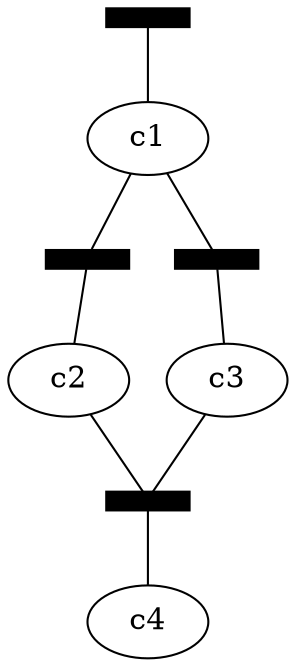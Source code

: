 // Factor Graph
digraph {
	graph [rotation=0]
	node [fontsize=14.4 penwidth=1]
	edge [arrowhead=none penwidth=1]
		c1 [label=c1 height=0.48 style=solid width=0.8]
		c2 [label=c2 height=0.48 style=solid width=0.8]
		c3 [label=c3 height=0.48 style=solid width=0.8]
		c4 [label=c4 height=0.48 style=solid width=0.8]
		"f(c1)" [label="" color=black fixedsize=true height=0.12 shape=rect style=filled width=0.5599999999999999]
		"f(c1,c2)" [label="" color=black fixedsize=true height=0.12 shape=rect style=filled width=0.5599999999999999]
		"f(c1,c3)" [label="" color=black fixedsize=true height=0.12 shape=rect style=filled width=0.5599999999999999]
		"f(c2,c3,c4)" [label="" color=black fixedsize=true height=0.12 shape=rect style=filled width=0.5599999999999999]
			"f(c1)" -> c1
			c1 -> "f(c1,c2)"
			c1 -> "f(c1,c3)"
			"f(c1,c3)" -> c3
			"f(c1,c2)" -> c2
			c2 -> "f(c2,c3,c4)"
			c3 -> "f(c2,c3,c4)"
			"f(c2,c3,c4)" -> c4
}